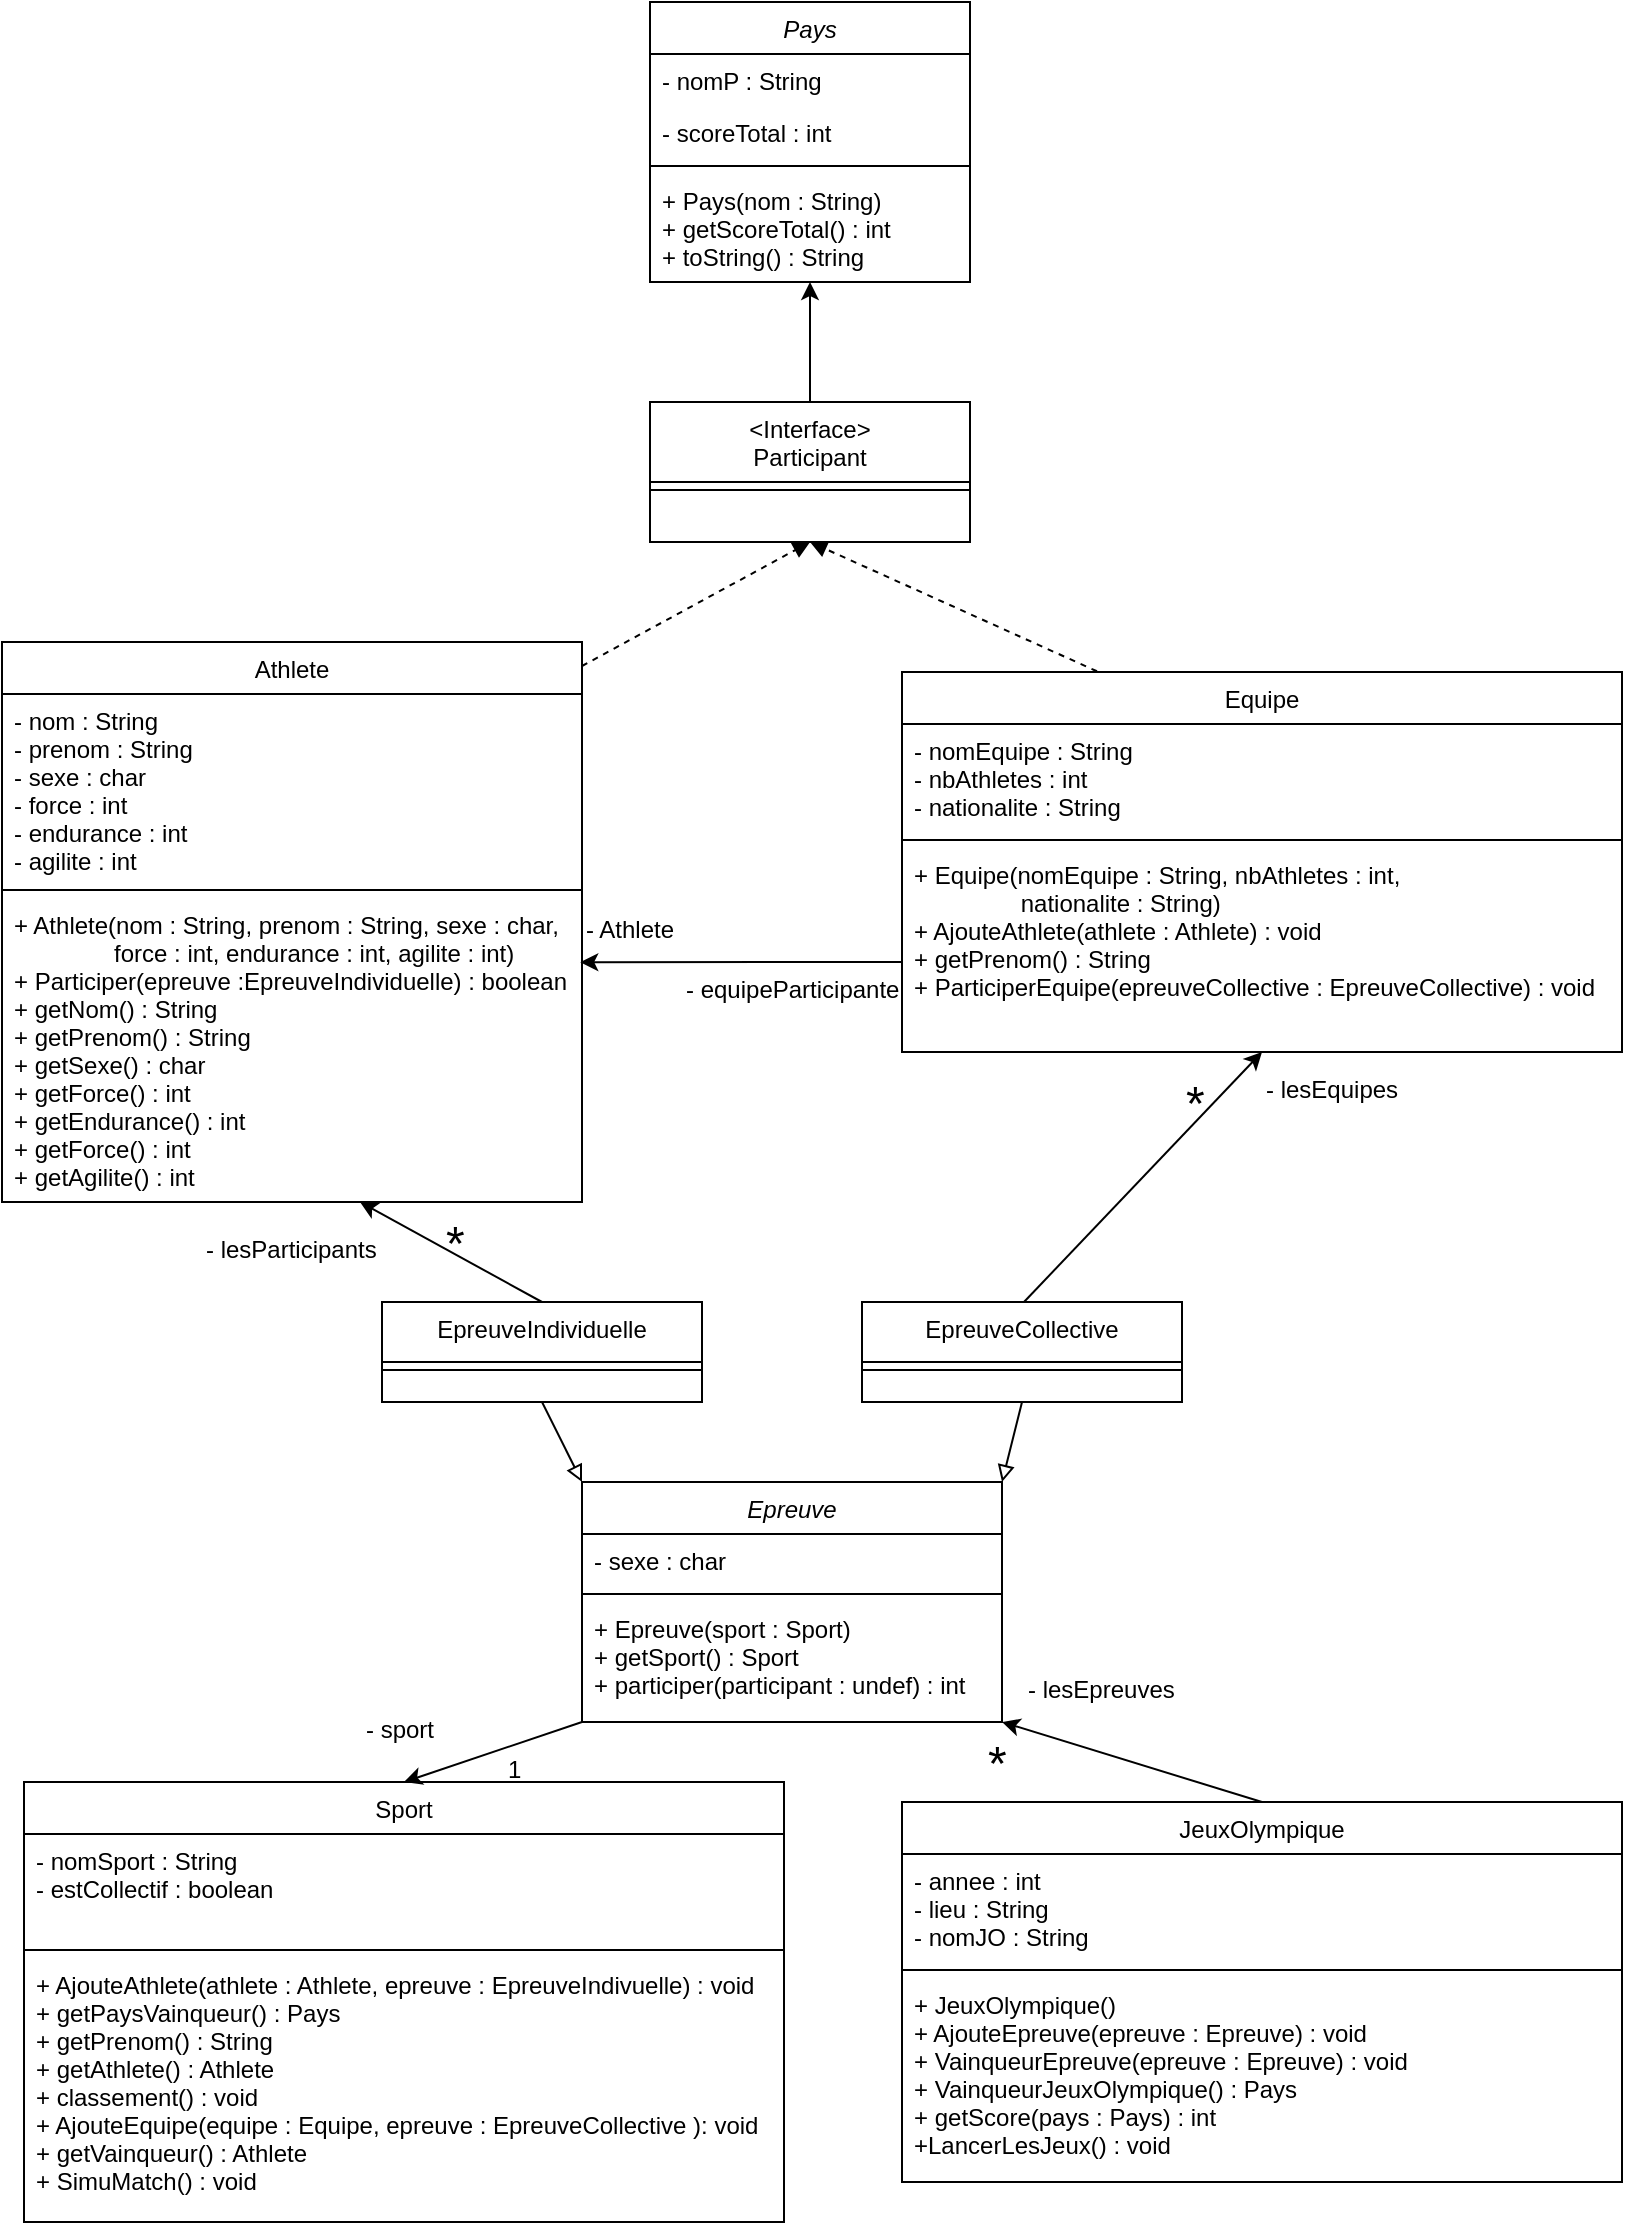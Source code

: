 <mxfile version="24.4.13" type="device">
  <diagram id="C5RBs43oDa-KdzZeNtuy" name="Page-1">
    <mxGraphModel dx="474" dy="796" grid="1" gridSize="10" guides="1" tooltips="1" connect="1" arrows="1" fold="1" page="1" pageScale="1" pageWidth="827" pageHeight="1169" math="0" shadow="0">
      <root>
        <mxCell id="WIyWlLk6GJQsqaUBKTNV-0" />
        <mxCell id="WIyWlLk6GJQsqaUBKTNV-1" parent="WIyWlLk6GJQsqaUBKTNV-0" />
        <mxCell id="zkfFHV4jXpPFQw0GAbJ--0" value="Pays" style="swimlane;fontStyle=2;align=center;verticalAlign=top;childLayout=stackLayout;horizontal=1;startSize=26;horizontalStack=0;resizeParent=1;resizeLast=0;collapsible=1;marginBottom=0;rounded=0;shadow=0;strokeWidth=1;" parent="WIyWlLk6GJQsqaUBKTNV-1" vertex="1">
          <mxGeometry x="333" y="10" width="160" height="140" as="geometry">
            <mxRectangle x="230" y="140" width="160" height="26" as="alternateBounds" />
          </mxGeometry>
        </mxCell>
        <mxCell id="zkfFHV4jXpPFQw0GAbJ--1" value="- nomP : String" style="text;align=left;verticalAlign=top;spacingLeft=4;spacingRight=4;overflow=hidden;rotatable=0;points=[[0,0.5],[1,0.5]];portConstraint=eastwest;" parent="zkfFHV4jXpPFQw0GAbJ--0" vertex="1">
          <mxGeometry y="26" width="160" height="26" as="geometry" />
        </mxCell>
        <mxCell id="zkfFHV4jXpPFQw0GAbJ--2" value="- scoreTotal : int" style="text;align=left;verticalAlign=top;spacingLeft=4;spacingRight=4;overflow=hidden;rotatable=0;points=[[0,0.5],[1,0.5]];portConstraint=eastwest;rounded=0;shadow=0;html=0;" parent="zkfFHV4jXpPFQw0GAbJ--0" vertex="1">
          <mxGeometry y="52" width="160" height="26" as="geometry" />
        </mxCell>
        <mxCell id="zkfFHV4jXpPFQw0GAbJ--4" value="" style="line;html=1;strokeWidth=1;align=left;verticalAlign=middle;spacingTop=-1;spacingLeft=3;spacingRight=3;rotatable=0;labelPosition=right;points=[];portConstraint=eastwest;" parent="zkfFHV4jXpPFQw0GAbJ--0" vertex="1">
          <mxGeometry y="78" width="160" height="8" as="geometry" />
        </mxCell>
        <mxCell id="zkfFHV4jXpPFQw0GAbJ--5" value="+ Pays(nom : String)&#xa;+ getScoreTotal() : int&#xa;+ toString() : String&#xa;&#xa;" style="text;align=left;verticalAlign=top;spacingLeft=4;spacingRight=4;overflow=hidden;rotatable=0;points=[[0,0.5],[1,0.5]];portConstraint=eastwest;" parent="zkfFHV4jXpPFQw0GAbJ--0" vertex="1">
          <mxGeometry y="86" width="160" height="54" as="geometry" />
        </mxCell>
        <mxCell id="zkfFHV4jXpPFQw0GAbJ--6" value="Athlete" style="swimlane;fontStyle=0;align=center;verticalAlign=top;childLayout=stackLayout;horizontal=1;startSize=26;horizontalStack=0;resizeParent=1;resizeLast=0;collapsible=1;marginBottom=0;rounded=0;shadow=0;strokeWidth=1;" parent="WIyWlLk6GJQsqaUBKTNV-1" vertex="1">
          <mxGeometry x="9" y="330" width="290" height="280" as="geometry">
            <mxRectangle x="130" y="380" width="160" height="26" as="alternateBounds" />
          </mxGeometry>
        </mxCell>
        <mxCell id="zkfFHV4jXpPFQw0GAbJ--7" value="- nom : String&#xa;- prenom : String&#xa;- sexe : char&#xa;- force : int&#xa;- endurance : int&#xa;- agilite : int&#xa;&#xa;" style="text;align=left;verticalAlign=top;spacingLeft=4;spacingRight=4;overflow=hidden;rotatable=0;points=[[0,0.5],[1,0.5]];portConstraint=eastwest;" parent="zkfFHV4jXpPFQw0GAbJ--6" vertex="1">
          <mxGeometry y="26" width="290" height="94" as="geometry" />
        </mxCell>
        <mxCell id="zkfFHV4jXpPFQw0GAbJ--9" value="" style="line;html=1;strokeWidth=1;align=left;verticalAlign=middle;spacingTop=-1;spacingLeft=3;spacingRight=3;rotatable=0;labelPosition=right;points=[];portConstraint=eastwest;" parent="zkfFHV4jXpPFQw0GAbJ--6" vertex="1">
          <mxGeometry y="120" width="290" height="8" as="geometry" />
        </mxCell>
        <mxCell id="zkfFHV4jXpPFQw0GAbJ--11" value="+ Athlete(nom : String, prenom : String, sexe : char, &#xa;               force : int, endurance : int, agilite : int)&#xa;+ Participer(epreuve :EpreuveIndividuelle) : boolean&#xa;+ getNom() : String&#xa;+ getPrenom() : String&#xa;+ getSexe() : char&#xa;+ getForce() : int&#xa;+ getEndurance() : int&#xa;+ getForce() : int&#xa;+ getAgilite() : int&#xa;&#xa;&#xa;&#xa;&#xa;&#xa;" style="text;align=left;verticalAlign=top;spacingLeft=4;spacingRight=4;overflow=hidden;rotatable=0;points=[[0,0.5],[1,0.5]];portConstraint=eastwest;" parent="zkfFHV4jXpPFQw0GAbJ--6" vertex="1">
          <mxGeometry y="128" width="290" height="152" as="geometry" />
        </mxCell>
        <mxCell id="zkfFHV4jXpPFQw0GAbJ--13" value="&lt;Interface&gt;&#xa;Participant&#xa;" style="swimlane;fontStyle=0;align=center;verticalAlign=top;childLayout=stackLayout;horizontal=1;startSize=40;horizontalStack=0;resizeParent=1;resizeLast=0;collapsible=1;marginBottom=0;rounded=0;shadow=0;strokeWidth=1;" parent="WIyWlLk6GJQsqaUBKTNV-1" vertex="1">
          <mxGeometry x="333" y="210" width="160" height="70" as="geometry">
            <mxRectangle x="340" y="380" width="170" height="26" as="alternateBounds" />
          </mxGeometry>
        </mxCell>
        <mxCell id="zkfFHV4jXpPFQw0GAbJ--15" value="" style="line;html=1;strokeWidth=1;align=left;verticalAlign=middle;spacingTop=-1;spacingLeft=3;spacingRight=3;rotatable=0;labelPosition=right;points=[];portConstraint=eastwest;" parent="zkfFHV4jXpPFQw0GAbJ--13" vertex="1">
          <mxGeometry y="40" width="160" height="8" as="geometry" />
        </mxCell>
        <mxCell id="c24FQxwEsqNwWbjkFZL--1" value="" style="endArrow=classic;html=1;rounded=0;" parent="WIyWlLk6GJQsqaUBKTNV-1" edge="1">
          <mxGeometry width="50" height="50" relative="1" as="geometry">
            <mxPoint x="413" y="210" as="sourcePoint" />
            <mxPoint x="413" y="150" as="targetPoint" />
          </mxGeometry>
        </mxCell>
        <mxCell id="c24FQxwEsqNwWbjkFZL--2" value="" style="endArrow=block;html=1;rounded=0;dashed=1;endFill=1;entryX=0.5;entryY=1;entryDx=0;entryDy=0;" parent="WIyWlLk6GJQsqaUBKTNV-1" target="zkfFHV4jXpPFQw0GAbJ--13" edge="1">
          <mxGeometry width="50" height="50" relative="1" as="geometry">
            <mxPoint x="299" y="342" as="sourcePoint" />
            <mxPoint x="349" y="292" as="targetPoint" />
          </mxGeometry>
        </mxCell>
        <mxCell id="c24FQxwEsqNwWbjkFZL--3" value="" style="endArrow=block;html=1;rounded=0;dashed=1;endFill=1;entryX=0.5;entryY=1;entryDx=0;entryDy=0;exitX=0.286;exitY=0.011;exitDx=0;exitDy=0;exitPerimeter=0;" parent="WIyWlLk6GJQsqaUBKTNV-1" target="zkfFHV4jXpPFQw0GAbJ--13" edge="1" source="c24FQxwEsqNwWbjkFZL--4">
          <mxGeometry width="50" height="50" relative="1" as="geometry">
            <mxPoint x="539" y="340" as="sourcePoint" />
            <mxPoint x="783" y="318" as="targetPoint" />
          </mxGeometry>
        </mxCell>
        <mxCell id="c24FQxwEsqNwWbjkFZL--4" value="Equipe" style="swimlane;fontStyle=0;align=center;verticalAlign=top;childLayout=stackLayout;horizontal=1;startSize=26;horizontalStack=0;resizeParent=1;resizeLast=0;collapsible=1;marginBottom=0;rounded=0;shadow=0;strokeWidth=1;" parent="WIyWlLk6GJQsqaUBKTNV-1" vertex="1">
          <mxGeometry x="459" y="345" width="360" height="190" as="geometry">
            <mxRectangle x="130" y="380" width="160" height="26" as="alternateBounds" />
          </mxGeometry>
        </mxCell>
        <mxCell id="c24FQxwEsqNwWbjkFZL--5" value="- nomEquipe : String&#xa;- nbAthletes : int&#xa;- nationalite : String&#xa;&#xa;&#xa;" style="text;align=left;verticalAlign=top;spacingLeft=4;spacingRight=4;overflow=hidden;rotatable=0;points=[[0,0.5],[1,0.5]];portConstraint=eastwest;" parent="c24FQxwEsqNwWbjkFZL--4" vertex="1">
          <mxGeometry y="26" width="360" height="54" as="geometry" />
        </mxCell>
        <mxCell id="c24FQxwEsqNwWbjkFZL--6" value="" style="line;html=1;strokeWidth=1;align=left;verticalAlign=middle;spacingTop=-1;spacingLeft=3;spacingRight=3;rotatable=0;labelPosition=right;points=[];portConstraint=eastwest;" parent="c24FQxwEsqNwWbjkFZL--4" vertex="1">
          <mxGeometry y="80" width="360" height="8" as="geometry" />
        </mxCell>
        <mxCell id="c24FQxwEsqNwWbjkFZL--7" value="+ Equipe(nomEquipe : String, nbAthletes : int, &#xa;                nationalite : String)&#xa;+ AjouteAthlete(athlete : Athlete) : void&#xa;+ getPrenom() : String&#xa;+ ParticiperEquipe(epreuveCollective : EpreuveCollective) : void&#xa;&#xa;&#xa;&#xa;&#xa;&#xa;&#xa;" style="text;align=left;verticalAlign=top;spacingLeft=4;spacingRight=4;overflow=hidden;rotatable=0;points=[[0,0.5],[1,0.5]];portConstraint=eastwest;" parent="c24FQxwEsqNwWbjkFZL--4" vertex="1">
          <mxGeometry y="88" width="360" height="92" as="geometry" />
        </mxCell>
        <mxCell id="1lEUYHELuhA4MckAKtJ3-2" value="" style="endArrow=classic;html=1;rounded=0;entryX=0.997;entryY=0.211;entryDx=0;entryDy=0;entryPerimeter=0;" edge="1" parent="WIyWlLk6GJQsqaUBKTNV-1" target="zkfFHV4jXpPFQw0GAbJ--11">
          <mxGeometry width="50" height="50" relative="1" as="geometry">
            <mxPoint x="459" y="490" as="sourcePoint" />
            <mxPoint x="389" y="430" as="targetPoint" />
          </mxGeometry>
        </mxCell>
        <mxCell id="1lEUYHELuhA4MckAKtJ3-3" value="- Athlete" style="text;whiteSpace=wrap;html=1;" vertex="1" parent="WIyWlLk6GJQsqaUBKTNV-1">
          <mxGeometry x="299" y="460" width="60" height="20" as="geometry" />
        </mxCell>
        <mxCell id="1lEUYHELuhA4MckAKtJ3-4" value="- equipeParticipante" style="text;whiteSpace=wrap;html=1;" vertex="1" parent="WIyWlLk6GJQsqaUBKTNV-1">
          <mxGeometry x="349" y="490" width="120" height="30" as="geometry" />
        </mxCell>
        <mxCell id="1lEUYHELuhA4MckAKtJ3-5" value="EpreuveIndividuelle&#xa;" style="swimlane;fontStyle=0;align=center;verticalAlign=top;childLayout=stackLayout;horizontal=1;startSize=30;horizontalStack=0;resizeParent=1;resizeLast=0;collapsible=1;marginBottom=0;rounded=0;shadow=0;strokeWidth=1;" vertex="1" parent="WIyWlLk6GJQsqaUBKTNV-1">
          <mxGeometry x="199" y="660" width="160" height="50" as="geometry">
            <mxRectangle x="340" y="380" width="170" height="26" as="alternateBounds" />
          </mxGeometry>
        </mxCell>
        <mxCell id="1lEUYHELuhA4MckAKtJ3-6" value="" style="line;html=1;strokeWidth=1;align=left;verticalAlign=middle;spacingTop=-1;spacingLeft=3;spacingRight=3;rotatable=0;labelPosition=right;points=[];portConstraint=eastwest;" vertex="1" parent="1lEUYHELuhA4MckAKtJ3-5">
          <mxGeometry y="30" width="160" height="8" as="geometry" />
        </mxCell>
        <mxCell id="1lEUYHELuhA4MckAKtJ3-7" value="EpreuveCollective&#xa;" style="swimlane;fontStyle=0;align=center;verticalAlign=top;childLayout=stackLayout;horizontal=1;startSize=30;horizontalStack=0;resizeParent=1;resizeLast=0;collapsible=1;marginBottom=0;rounded=0;shadow=0;strokeWidth=1;" vertex="1" parent="WIyWlLk6GJQsqaUBKTNV-1">
          <mxGeometry x="439" y="660" width="160" height="50" as="geometry">
            <mxRectangle x="340" y="380" width="170" height="26" as="alternateBounds" />
          </mxGeometry>
        </mxCell>
        <mxCell id="1lEUYHELuhA4MckAKtJ3-8" value="" style="line;html=1;strokeWidth=1;align=left;verticalAlign=middle;spacingTop=-1;spacingLeft=3;spacingRight=3;rotatable=0;labelPosition=right;points=[];portConstraint=eastwest;" vertex="1" parent="1lEUYHELuhA4MckAKtJ3-7">
          <mxGeometry y="30" width="160" height="8" as="geometry" />
        </mxCell>
        <mxCell id="1lEUYHELuhA4MckAKtJ3-11" value="Epreuve" style="swimlane;fontStyle=2;align=center;verticalAlign=top;childLayout=stackLayout;horizontal=1;startSize=26;horizontalStack=0;resizeParent=1;resizeLast=0;collapsible=1;marginBottom=0;rounded=0;shadow=0;strokeWidth=1;" vertex="1" parent="WIyWlLk6GJQsqaUBKTNV-1">
          <mxGeometry x="299" y="750" width="210" height="120" as="geometry">
            <mxRectangle x="230" y="140" width="160" height="26" as="alternateBounds" />
          </mxGeometry>
        </mxCell>
        <mxCell id="1lEUYHELuhA4MckAKtJ3-12" value="- sexe : char" style="text;align=left;verticalAlign=top;spacingLeft=4;spacingRight=4;overflow=hidden;rotatable=0;points=[[0,0.5],[1,0.5]];portConstraint=eastwest;" vertex="1" parent="1lEUYHELuhA4MckAKtJ3-11">
          <mxGeometry y="26" width="210" height="26" as="geometry" />
        </mxCell>
        <mxCell id="1lEUYHELuhA4MckAKtJ3-14" value="" style="line;html=1;strokeWidth=1;align=left;verticalAlign=middle;spacingTop=-1;spacingLeft=3;spacingRight=3;rotatable=0;labelPosition=right;points=[];portConstraint=eastwest;" vertex="1" parent="1lEUYHELuhA4MckAKtJ3-11">
          <mxGeometry y="52" width="210" height="8" as="geometry" />
        </mxCell>
        <mxCell id="1lEUYHELuhA4MckAKtJ3-15" value="+ Epreuve(sport : Sport)&#xa;+ getSport() : Sport&#xa;+ participer(participant : undef) : int&#xa;&#xa;&#xa;" style="text;align=left;verticalAlign=top;spacingLeft=4;spacingRight=4;overflow=hidden;rotatable=0;points=[[0,0.5],[1,0.5]];portConstraint=eastwest;" vertex="1" parent="1lEUYHELuhA4MckAKtJ3-11">
          <mxGeometry y="60" width="210" height="54" as="geometry" />
        </mxCell>
        <mxCell id="1lEUYHELuhA4MckAKtJ3-16" value="" style="endArrow=block;html=1;rounded=0;endFill=0;entryX=0;entryY=0;entryDx=0;entryDy=0;exitX=0.5;exitY=1;exitDx=0;exitDy=0;" edge="1" parent="WIyWlLk6GJQsqaUBKTNV-1" source="1lEUYHELuhA4MckAKtJ3-5" target="1lEUYHELuhA4MckAKtJ3-11">
          <mxGeometry width="50" height="50" relative="1" as="geometry">
            <mxPoint x="443" y="710" as="sourcePoint" />
            <mxPoint x="383" y="750" as="targetPoint" />
          </mxGeometry>
        </mxCell>
        <mxCell id="1lEUYHELuhA4MckAKtJ3-9" value="" style="endArrow=block;html=1;rounded=0;endFill=0;exitX=0.5;exitY=1;exitDx=0;exitDy=0;entryX=1;entryY=0;entryDx=0;entryDy=0;" edge="1" parent="WIyWlLk6GJQsqaUBKTNV-1" source="1lEUYHELuhA4MckAKtJ3-7" target="1lEUYHELuhA4MckAKtJ3-11">
          <mxGeometry width="50" height="50" relative="1" as="geometry">
            <mxPoint x="579" y="625" as="sourcePoint" />
            <mxPoint x="459" y="750" as="targetPoint" />
          </mxGeometry>
        </mxCell>
        <mxCell id="1lEUYHELuhA4MckAKtJ3-17" value="" style="endArrow=classic;html=1;rounded=0;entryX=0.997;entryY=0.211;entryDx=0;entryDy=0;entryPerimeter=0;exitX=0.5;exitY=0;exitDx=0;exitDy=0;" edge="1" parent="WIyWlLk6GJQsqaUBKTNV-1" source="1lEUYHELuhA4MckAKtJ3-5">
          <mxGeometry width="50" height="50" relative="1" as="geometry">
            <mxPoint x="349" y="610" as="sourcePoint" />
            <mxPoint x="188" y="610" as="targetPoint" />
          </mxGeometry>
        </mxCell>
        <mxCell id="1lEUYHELuhA4MckAKtJ3-18" value="- lesParticipants" style="text;whiteSpace=wrap;html=1;" vertex="1" parent="WIyWlLk6GJQsqaUBKTNV-1">
          <mxGeometry x="109" y="620" width="90" height="30" as="geometry" />
        </mxCell>
        <mxCell id="1lEUYHELuhA4MckAKtJ3-19" value="&lt;font style=&quot;font-size: 24px;&quot;&gt;*&lt;/font&gt;" style="text;whiteSpace=wrap;html=1;" vertex="1" parent="WIyWlLk6GJQsqaUBKTNV-1">
          <mxGeometry x="229" y="610" width="20" height="20" as="geometry" />
        </mxCell>
        <mxCell id="1lEUYHELuhA4MckAKtJ3-20" value="" style="endArrow=classic;html=1;rounded=0;entryX=0.5;entryY=1;entryDx=0;entryDy=0;exitX=0.5;exitY=0;exitDx=0;exitDy=0;" edge="1" parent="WIyWlLk6GJQsqaUBKTNV-1" target="c24FQxwEsqNwWbjkFZL--4">
          <mxGeometry width="50" height="50" relative="1" as="geometry">
            <mxPoint x="520" y="660" as="sourcePoint" />
            <mxPoint x="429" y="610" as="targetPoint" />
          </mxGeometry>
        </mxCell>
        <mxCell id="1lEUYHELuhA4MckAKtJ3-21" value="- lesEquipes" style="text;whiteSpace=wrap;html=1;" vertex="1" parent="WIyWlLk6GJQsqaUBKTNV-1">
          <mxGeometry x="639" y="540" width="90" height="30" as="geometry" />
        </mxCell>
        <mxCell id="1lEUYHELuhA4MckAKtJ3-22" value="&lt;font style=&quot;font-size: 24px;&quot;&gt;*&lt;/font&gt;" style="text;whiteSpace=wrap;html=1;" vertex="1" parent="WIyWlLk6GJQsqaUBKTNV-1">
          <mxGeometry x="599" y="540" width="20" height="20" as="geometry" />
        </mxCell>
        <mxCell id="1lEUYHELuhA4MckAKtJ3-27" value="Sport" style="swimlane;fontStyle=0;align=center;verticalAlign=top;childLayout=stackLayout;horizontal=1;startSize=26;horizontalStack=0;resizeParent=1;resizeLast=0;collapsible=1;marginBottom=0;rounded=0;shadow=0;strokeWidth=1;" vertex="1" parent="WIyWlLk6GJQsqaUBKTNV-1">
          <mxGeometry x="20" y="900" width="380" height="220" as="geometry">
            <mxRectangle x="130" y="380" width="160" height="26" as="alternateBounds" />
          </mxGeometry>
        </mxCell>
        <mxCell id="1lEUYHELuhA4MckAKtJ3-28" value="- nomSport : String&#xa;- estCollectif : boolean&#xa;&#xa;&#xa;" style="text;align=left;verticalAlign=top;spacingLeft=4;spacingRight=4;overflow=hidden;rotatable=0;points=[[0,0.5],[1,0.5]];portConstraint=eastwest;" vertex="1" parent="1lEUYHELuhA4MckAKtJ3-27">
          <mxGeometry y="26" width="380" height="54" as="geometry" />
        </mxCell>
        <mxCell id="1lEUYHELuhA4MckAKtJ3-29" value="" style="line;html=1;strokeWidth=1;align=left;verticalAlign=middle;spacingTop=-1;spacingLeft=3;spacingRight=3;rotatable=0;labelPosition=right;points=[];portConstraint=eastwest;" vertex="1" parent="1lEUYHELuhA4MckAKtJ3-27">
          <mxGeometry y="80" width="380" height="8" as="geometry" />
        </mxCell>
        <mxCell id="1lEUYHELuhA4MckAKtJ3-30" value="+ AjouteAthlete(athlete : Athlete, epreuve : EpreuveIndivuelle) : void&#xa;+ getPaysVainqueur() : Pays&#xa;+ getPrenom() : String&#xa;+ getAthlete() : Athlete&#xa;+ classement() : void&#xa;+ AjouteEquipe(equipe : Equipe, epreuve : EpreuveCollective ): void&#xa;+ getVainqueur() : Athlete&#xa;+ SimuMatch() : void&#xa;&#xa;&#xa;&#xa;&#xa;&#xa;&#xa;&#xa;" style="text;align=left;verticalAlign=top;spacingLeft=4;spacingRight=4;overflow=hidden;rotatable=0;points=[[0,0.5],[1,0.5]];portConstraint=eastwest;" vertex="1" parent="1lEUYHELuhA4MckAKtJ3-27">
          <mxGeometry y="88" width="380" height="122" as="geometry" />
        </mxCell>
        <mxCell id="1lEUYHELuhA4MckAKtJ3-31" value="JeuxOlympique" style="swimlane;fontStyle=0;align=center;verticalAlign=top;childLayout=stackLayout;horizontal=1;startSize=26;horizontalStack=0;resizeParent=1;resizeLast=0;collapsible=1;marginBottom=0;rounded=0;shadow=0;strokeWidth=1;" vertex="1" parent="WIyWlLk6GJQsqaUBKTNV-1">
          <mxGeometry x="459" y="910" width="360" height="190" as="geometry">
            <mxRectangle x="130" y="380" width="160" height="26" as="alternateBounds" />
          </mxGeometry>
        </mxCell>
        <mxCell id="1lEUYHELuhA4MckAKtJ3-32" value="- annee : int&#xa;- lieu : String&#xa;- nomJO : String&#xa;&#xa;&#xa;" style="text;align=left;verticalAlign=top;spacingLeft=4;spacingRight=4;overflow=hidden;rotatable=0;points=[[0,0.5],[1,0.5]];portConstraint=eastwest;" vertex="1" parent="1lEUYHELuhA4MckAKtJ3-31">
          <mxGeometry y="26" width="360" height="54" as="geometry" />
        </mxCell>
        <mxCell id="1lEUYHELuhA4MckAKtJ3-33" value="" style="line;html=1;strokeWidth=1;align=left;verticalAlign=middle;spacingTop=-1;spacingLeft=3;spacingRight=3;rotatable=0;labelPosition=right;points=[];portConstraint=eastwest;" vertex="1" parent="1lEUYHELuhA4MckAKtJ3-31">
          <mxGeometry y="80" width="360" height="8" as="geometry" />
        </mxCell>
        <mxCell id="1lEUYHELuhA4MckAKtJ3-34" value="+ JeuxOlympique()&#xa;+ AjouteEpreuve(epreuve : Epreuve) : void&#xa;+ VainqueurEpreuve(epreuve : Epreuve) : void&#xa;+ VainqueurJeuxOlympique() : Pays&#xa;+ getScore(pays : Pays) : int &#xa;+LancerLesJeux() : void&#xa;&#xa;&#xa;&#xa;&#xa;&#xa;&#xa;&#xa;&#xa;" style="text;align=left;verticalAlign=top;spacingLeft=4;spacingRight=4;overflow=hidden;rotatable=0;points=[[0,0.5],[1,0.5]];portConstraint=eastwest;" vertex="1" parent="1lEUYHELuhA4MckAKtJ3-31">
          <mxGeometry y="88" width="360" height="102" as="geometry" />
        </mxCell>
        <mxCell id="1lEUYHELuhA4MckAKtJ3-36" value="- lesEpreuves" style="text;whiteSpace=wrap;html=1;" vertex="1" parent="WIyWlLk6GJQsqaUBKTNV-1">
          <mxGeometry x="520" y="840" width="90" height="30" as="geometry" />
        </mxCell>
        <mxCell id="1lEUYHELuhA4MckAKtJ3-37" value="" style="endArrow=classic;html=1;rounded=0;entryX=1;entryY=1;entryDx=0;entryDy=0;exitX=0.5;exitY=0;exitDx=0;exitDy=0;" edge="1" parent="WIyWlLk6GJQsqaUBKTNV-1" target="1lEUYHELuhA4MckAKtJ3-11">
          <mxGeometry width="50" height="50" relative="1" as="geometry">
            <mxPoint x="639" y="910" as="sourcePoint" />
            <mxPoint x="758" y="785" as="targetPoint" />
          </mxGeometry>
        </mxCell>
        <mxCell id="1lEUYHELuhA4MckAKtJ3-38" value="&lt;font style=&quot;font-size: 24px;&quot;&gt;*&lt;/font&gt;" style="text;whiteSpace=wrap;html=1;" vertex="1" parent="WIyWlLk6GJQsqaUBKTNV-1">
          <mxGeometry x="500" y="870" width="20" height="20" as="geometry" />
        </mxCell>
        <mxCell id="1lEUYHELuhA4MckAKtJ3-39" value="" style="endArrow=classic;html=1;rounded=0;entryX=0.5;entryY=0;entryDx=0;entryDy=0;exitX=0;exitY=1;exitDx=0;exitDy=0;" edge="1" parent="WIyWlLk6GJQsqaUBKTNV-1" source="1lEUYHELuhA4MckAKtJ3-11" target="1lEUYHELuhA4MckAKtJ3-27">
          <mxGeometry width="50" height="50" relative="1" as="geometry">
            <mxPoint x="260" y="870" as="sourcePoint" />
            <mxPoint x="130" y="830" as="targetPoint" />
          </mxGeometry>
        </mxCell>
        <mxCell id="1lEUYHELuhA4MckAKtJ3-40" value="- sport" style="text;whiteSpace=wrap;html=1;" vertex="1" parent="WIyWlLk6GJQsqaUBKTNV-1">
          <mxGeometry x="189" y="860" width="40" height="30" as="geometry" />
        </mxCell>
        <mxCell id="1lEUYHELuhA4MckAKtJ3-41" value="1" style="text;whiteSpace=wrap;html=1;" vertex="1" parent="WIyWlLk6GJQsqaUBKTNV-1">
          <mxGeometry x="260" y="880" width="20" height="20" as="geometry" />
        </mxCell>
      </root>
    </mxGraphModel>
  </diagram>
</mxfile>
